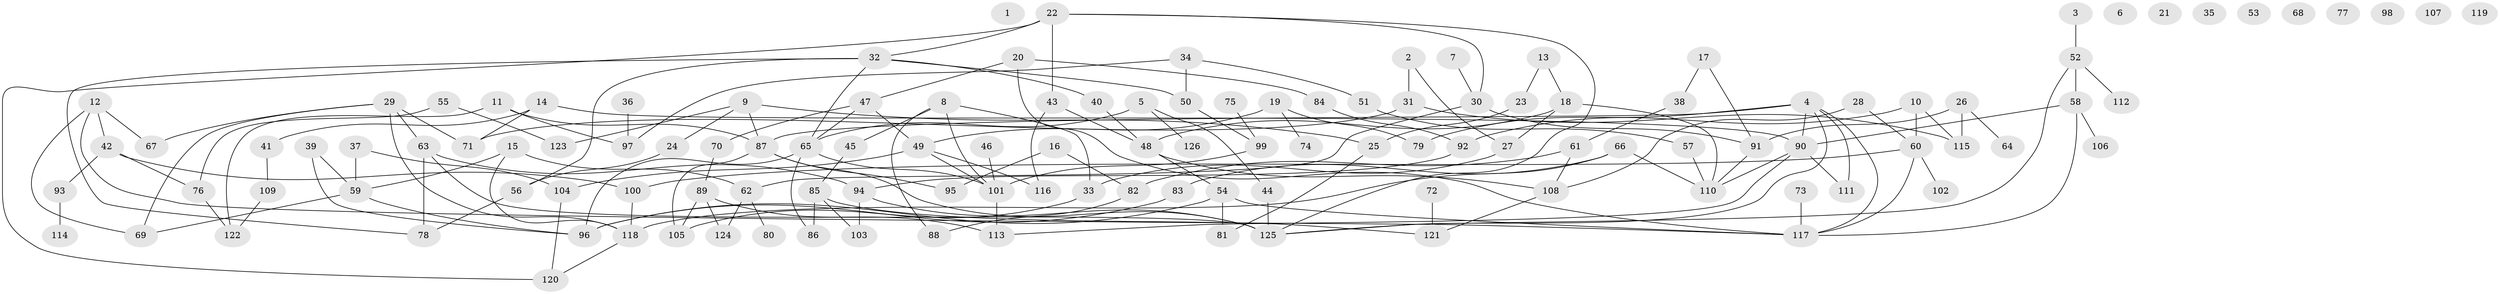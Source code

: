 // coarse degree distribution, {0: 0.2702702702702703, 4: 0.13513513513513514, 1: 0.16216216216216217, 3: 0.05405405405405406, 2: 0.16216216216216217, 5: 0.10810810810810811, 9: 0.02702702702702703, 7: 0.02702702702702703, 10: 0.05405405405405406}
// Generated by graph-tools (version 1.1) at 2025/43/03/04/25 21:43:03]
// undirected, 126 vertices, 173 edges
graph export_dot {
graph [start="1"]
  node [color=gray90,style=filled];
  1;
  2;
  3;
  4;
  5;
  6;
  7;
  8;
  9;
  10;
  11;
  12;
  13;
  14;
  15;
  16;
  17;
  18;
  19;
  20;
  21;
  22;
  23;
  24;
  25;
  26;
  27;
  28;
  29;
  30;
  31;
  32;
  33;
  34;
  35;
  36;
  37;
  38;
  39;
  40;
  41;
  42;
  43;
  44;
  45;
  46;
  47;
  48;
  49;
  50;
  51;
  52;
  53;
  54;
  55;
  56;
  57;
  58;
  59;
  60;
  61;
  62;
  63;
  64;
  65;
  66;
  67;
  68;
  69;
  70;
  71;
  72;
  73;
  74;
  75;
  76;
  77;
  78;
  79;
  80;
  81;
  82;
  83;
  84;
  85;
  86;
  87;
  88;
  89;
  90;
  91;
  92;
  93;
  94;
  95;
  96;
  97;
  98;
  99;
  100;
  101;
  102;
  103;
  104;
  105;
  106;
  107;
  108;
  109;
  110;
  111;
  112;
  113;
  114;
  115;
  116;
  117;
  118;
  119;
  120;
  121;
  122;
  123;
  124;
  125;
  126;
  2 -- 27;
  2 -- 31;
  3 -- 52;
  4 -- 79;
  4 -- 87;
  4 -- 90;
  4 -- 111;
  4 -- 117;
  4 -- 125;
  5 -- 44;
  5 -- 65;
  5 -- 126;
  7 -- 30;
  8 -- 33;
  8 -- 45;
  8 -- 88;
  8 -- 101;
  9 -- 24;
  9 -- 25;
  9 -- 87;
  9 -- 123;
  10 -- 60;
  10 -- 92;
  10 -- 115;
  11 -- 87;
  11 -- 97;
  11 -- 122;
  12 -- 42;
  12 -- 67;
  12 -- 69;
  12 -- 117;
  13 -- 18;
  13 -- 23;
  14 -- 41;
  14 -- 71;
  14 -- 90;
  15 -- 59;
  15 -- 62;
  15 -- 118;
  16 -- 82;
  16 -- 95;
  17 -- 38;
  17 -- 91;
  18 -- 27;
  18 -- 48;
  18 -- 110;
  19 -- 49;
  19 -- 74;
  19 -- 79;
  20 -- 47;
  20 -- 84;
  20 -- 117;
  22 -- 30;
  22 -- 32;
  22 -- 43;
  22 -- 120;
  22 -- 125;
  23 -- 25;
  24 -- 56;
  25 -- 81;
  26 -- 64;
  26 -- 91;
  26 -- 115;
  27 -- 33;
  28 -- 60;
  28 -- 108;
  29 -- 63;
  29 -- 67;
  29 -- 69;
  29 -- 71;
  29 -- 118;
  30 -- 62;
  30 -- 91;
  31 -- 71;
  31 -- 115;
  32 -- 40;
  32 -- 50;
  32 -- 56;
  32 -- 65;
  32 -- 78;
  33 -- 105;
  34 -- 50;
  34 -- 51;
  34 -- 97;
  36 -- 97;
  37 -- 59;
  37 -- 104;
  38 -- 61;
  39 -- 59;
  39 -- 96;
  40 -- 48;
  41 -- 109;
  42 -- 76;
  42 -- 93;
  42 -- 100;
  43 -- 48;
  43 -- 116;
  44 -- 125;
  45 -- 85;
  46 -- 101;
  47 -- 49;
  47 -- 65;
  47 -- 70;
  48 -- 54;
  48 -- 108;
  49 -- 101;
  49 -- 104;
  49 -- 116;
  50 -- 99;
  51 -- 57;
  52 -- 58;
  52 -- 112;
  52 -- 125;
  54 -- 81;
  54 -- 96;
  54 -- 117;
  55 -- 76;
  55 -- 123;
  56 -- 78;
  57 -- 110;
  58 -- 90;
  58 -- 106;
  58 -- 117;
  59 -- 69;
  59 -- 96;
  60 -- 100;
  60 -- 102;
  60 -- 117;
  61 -- 82;
  61 -- 108;
  62 -- 80;
  62 -- 124;
  63 -- 78;
  63 -- 94;
  63 -- 125;
  65 -- 86;
  65 -- 96;
  65 -- 101;
  66 -- 83;
  66 -- 110;
  66 -- 118;
  70 -- 89;
  72 -- 121;
  73 -- 117;
  75 -- 99;
  76 -- 122;
  82 -- 88;
  83 -- 96;
  84 -- 92;
  85 -- 86;
  85 -- 103;
  85 -- 121;
  87 -- 95;
  87 -- 105;
  87 -- 125;
  89 -- 105;
  89 -- 113;
  89 -- 124;
  90 -- 110;
  90 -- 111;
  90 -- 113;
  91 -- 110;
  92 -- 94;
  93 -- 114;
  94 -- 103;
  94 -- 125;
  99 -- 101;
  100 -- 118;
  101 -- 113;
  104 -- 120;
  108 -- 121;
  109 -- 122;
  118 -- 120;
}
